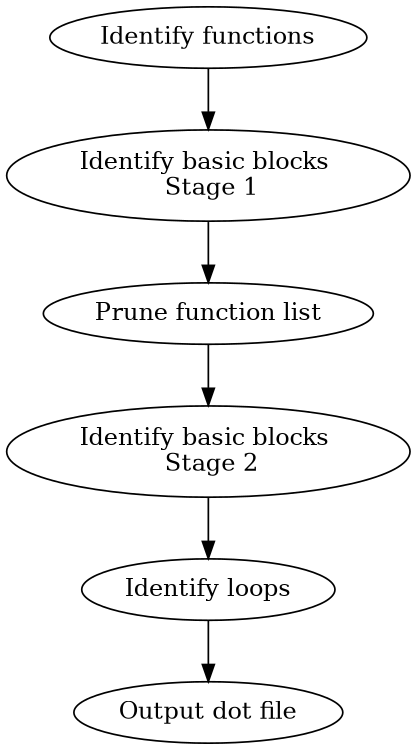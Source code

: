 digraph d {
	size="8,5"
	f [label="Identify functions"]
	bb1 [label="Identify basic blocks \n Stage 1"]
	p [label="Prune function list"]
	bb2 [label="Identify basic blocks \n Stage 2"]
	l [label="Identify loops"]
	dot [label="Output dot file"]
	f -> bb1 -> p -> bb2 -> l -> dot

}

